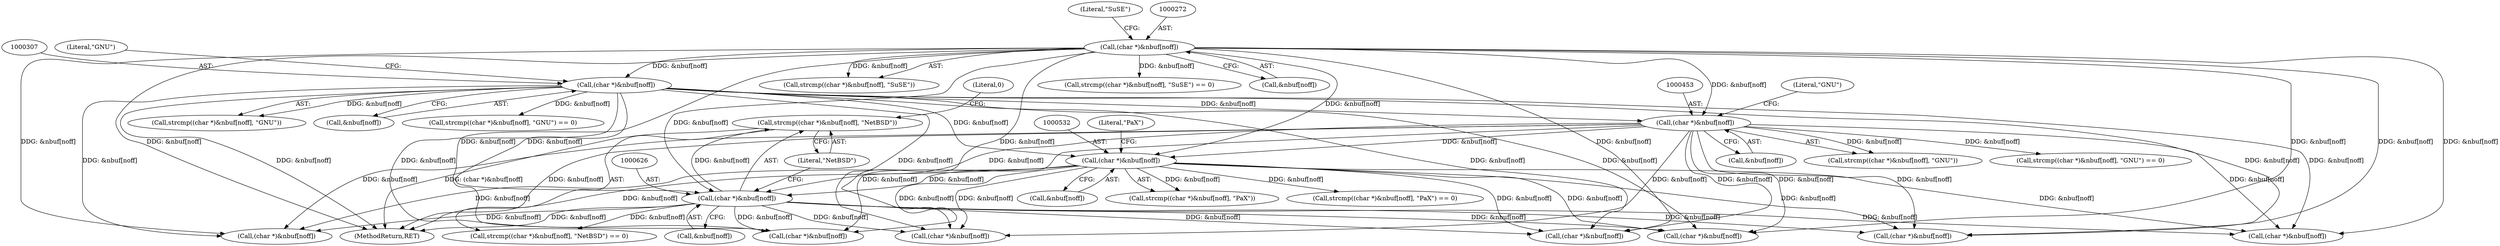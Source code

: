 digraph "0_file_ce90e05774dd77d86cfc8dfa6da57b32816841c4_2@API" {
"1000624" [label="(Call,strcmp((char *)&nbuf[noff], \"NetBSD\"))"];
"1000625" [label="(Call,(char *)&nbuf[noff])"];
"1000531" [label="(Call,(char *)&nbuf[noff])"];
"1000271" [label="(Call,(char *)&nbuf[noff])"];
"1000306" [label="(Call,(char *)&nbuf[noff])"];
"1000452" [label="(Call,(char *)&nbuf[noff])"];
"1000271" [label="(Call,(char *)&nbuf[noff])"];
"1000631" [label="(Literal,\"NetBSD\")"];
"1000452" [label="(Call,(char *)&nbuf[noff])"];
"1000454" [label="(Call,&nbuf[noff])"];
"1000533" [label="(Call,&nbuf[noff])"];
"1000451" [label="(Call,strcmp((char *)&nbuf[noff], \"GNU\"))"];
"1000277" [label="(Literal,\"SuSE\")"];
"1000718" [label="(Call,(char *)&nbuf[noff])"];
"1000530" [label="(Call,strcmp((char *)&nbuf[noff], \"PaX\"))"];
"1000888" [label="(Call,(char *)&nbuf[noff])"];
"1000537" [label="(Literal,\"PaX\")"];
"1000450" [label="(Call,strcmp((char *)&nbuf[noff], \"GNU\") == 0)"];
"1000304" [label="(Call,strcmp((char *)&nbuf[noff], \"GNU\") == 0)"];
"1000270" [label="(Call,strcmp((char *)&nbuf[noff], \"SuSE\"))"];
"1000312" [label="(Literal,\"GNU\")"];
"1000624" [label="(Call,strcmp((char *)&nbuf[noff], \"NetBSD\"))"];
"1000627" [label="(Call,&nbuf[noff])"];
"1000873" [label="(Call,(char *)&nbuf[noff])"];
"1000907" [label="(Call,(char *)&nbuf[noff])"];
"1000623" [label="(Call,strcmp((char *)&nbuf[noff], \"NetBSD\") == 0)"];
"1000625" [label="(Call,(char *)&nbuf[noff])"];
"1000531" [label="(Call,(char *)&nbuf[noff])"];
"1000796" [label="(Call,(char *)&nbuf[noff])"];
"1000926" [label="(Call,(char *)&nbuf[noff])"];
"1000632" [label="(Literal,0)"];
"1000757" [label="(Call,(char *)&nbuf[noff])"];
"1000269" [label="(Call,strcmp((char *)&nbuf[noff], \"SuSE\") == 0)"];
"1000306" [label="(Call,(char *)&nbuf[noff])"];
"1000529" [label="(Call,strcmp((char *)&nbuf[noff], \"PaX\") == 0)"];
"1000305" [label="(Call,strcmp((char *)&nbuf[noff], \"GNU\"))"];
"1000308" [label="(Call,&nbuf[noff])"];
"1000273" [label="(Call,&nbuf[noff])"];
"1001244" [label="(MethodReturn,RET)"];
"1000458" [label="(Literal,\"GNU\")"];
"1000624" -> "1000623"  [label="AST: "];
"1000624" -> "1000631"  [label="CFG: "];
"1000625" -> "1000624"  [label="AST: "];
"1000631" -> "1000624"  [label="AST: "];
"1000632" -> "1000624"  [label="CFG: "];
"1000624" -> "1001244"  [label="DDG: (char *)&nbuf[noff]"];
"1000625" -> "1000624"  [label="DDG: &nbuf[noff]"];
"1000625" -> "1000627"  [label="CFG: "];
"1000626" -> "1000625"  [label="AST: "];
"1000627" -> "1000625"  [label="AST: "];
"1000631" -> "1000625"  [label="CFG: "];
"1000625" -> "1001244"  [label="DDG: &nbuf[noff]"];
"1000625" -> "1000623"  [label="DDG: &nbuf[noff]"];
"1000531" -> "1000625"  [label="DDG: &nbuf[noff]"];
"1000271" -> "1000625"  [label="DDG: &nbuf[noff]"];
"1000306" -> "1000625"  [label="DDG: &nbuf[noff]"];
"1000452" -> "1000625"  [label="DDG: &nbuf[noff]"];
"1000625" -> "1000718"  [label="DDG: &nbuf[noff]"];
"1000625" -> "1000757"  [label="DDG: &nbuf[noff]"];
"1000625" -> "1000796"  [label="DDG: &nbuf[noff]"];
"1000625" -> "1000873"  [label="DDG: &nbuf[noff]"];
"1000625" -> "1000888"  [label="DDG: &nbuf[noff]"];
"1000625" -> "1000907"  [label="DDG: &nbuf[noff]"];
"1000625" -> "1000926"  [label="DDG: &nbuf[noff]"];
"1000531" -> "1000530"  [label="AST: "];
"1000531" -> "1000533"  [label="CFG: "];
"1000532" -> "1000531"  [label="AST: "];
"1000533" -> "1000531"  [label="AST: "];
"1000537" -> "1000531"  [label="CFG: "];
"1000531" -> "1001244"  [label="DDG: &nbuf[noff]"];
"1000531" -> "1000529"  [label="DDG: &nbuf[noff]"];
"1000531" -> "1000530"  [label="DDG: &nbuf[noff]"];
"1000271" -> "1000531"  [label="DDG: &nbuf[noff]"];
"1000306" -> "1000531"  [label="DDG: &nbuf[noff]"];
"1000452" -> "1000531"  [label="DDG: &nbuf[noff]"];
"1000531" -> "1000718"  [label="DDG: &nbuf[noff]"];
"1000531" -> "1000757"  [label="DDG: &nbuf[noff]"];
"1000531" -> "1000796"  [label="DDG: &nbuf[noff]"];
"1000531" -> "1000873"  [label="DDG: &nbuf[noff]"];
"1000531" -> "1000888"  [label="DDG: &nbuf[noff]"];
"1000531" -> "1000907"  [label="DDG: &nbuf[noff]"];
"1000531" -> "1000926"  [label="DDG: &nbuf[noff]"];
"1000271" -> "1000270"  [label="AST: "];
"1000271" -> "1000273"  [label="CFG: "];
"1000272" -> "1000271"  [label="AST: "];
"1000273" -> "1000271"  [label="AST: "];
"1000277" -> "1000271"  [label="CFG: "];
"1000271" -> "1001244"  [label="DDG: &nbuf[noff]"];
"1000271" -> "1000269"  [label="DDG: &nbuf[noff]"];
"1000271" -> "1000270"  [label="DDG: &nbuf[noff]"];
"1000271" -> "1000306"  [label="DDG: &nbuf[noff]"];
"1000271" -> "1000452"  [label="DDG: &nbuf[noff]"];
"1000271" -> "1000718"  [label="DDG: &nbuf[noff]"];
"1000271" -> "1000757"  [label="DDG: &nbuf[noff]"];
"1000271" -> "1000796"  [label="DDG: &nbuf[noff]"];
"1000271" -> "1000873"  [label="DDG: &nbuf[noff]"];
"1000271" -> "1000888"  [label="DDG: &nbuf[noff]"];
"1000271" -> "1000907"  [label="DDG: &nbuf[noff]"];
"1000271" -> "1000926"  [label="DDG: &nbuf[noff]"];
"1000306" -> "1000305"  [label="AST: "];
"1000306" -> "1000308"  [label="CFG: "];
"1000307" -> "1000306"  [label="AST: "];
"1000308" -> "1000306"  [label="AST: "];
"1000312" -> "1000306"  [label="CFG: "];
"1000306" -> "1001244"  [label="DDG: &nbuf[noff]"];
"1000306" -> "1000304"  [label="DDG: &nbuf[noff]"];
"1000306" -> "1000305"  [label="DDG: &nbuf[noff]"];
"1000306" -> "1000452"  [label="DDG: &nbuf[noff]"];
"1000306" -> "1000718"  [label="DDG: &nbuf[noff]"];
"1000306" -> "1000757"  [label="DDG: &nbuf[noff]"];
"1000306" -> "1000796"  [label="DDG: &nbuf[noff]"];
"1000306" -> "1000873"  [label="DDG: &nbuf[noff]"];
"1000306" -> "1000888"  [label="DDG: &nbuf[noff]"];
"1000306" -> "1000907"  [label="DDG: &nbuf[noff]"];
"1000306" -> "1000926"  [label="DDG: &nbuf[noff]"];
"1000452" -> "1000451"  [label="AST: "];
"1000452" -> "1000454"  [label="CFG: "];
"1000453" -> "1000452"  [label="AST: "];
"1000454" -> "1000452"  [label="AST: "];
"1000458" -> "1000452"  [label="CFG: "];
"1000452" -> "1001244"  [label="DDG: &nbuf[noff]"];
"1000452" -> "1000450"  [label="DDG: &nbuf[noff]"];
"1000452" -> "1000451"  [label="DDG: &nbuf[noff]"];
"1000452" -> "1000718"  [label="DDG: &nbuf[noff]"];
"1000452" -> "1000757"  [label="DDG: &nbuf[noff]"];
"1000452" -> "1000796"  [label="DDG: &nbuf[noff]"];
"1000452" -> "1000873"  [label="DDG: &nbuf[noff]"];
"1000452" -> "1000888"  [label="DDG: &nbuf[noff]"];
"1000452" -> "1000907"  [label="DDG: &nbuf[noff]"];
"1000452" -> "1000926"  [label="DDG: &nbuf[noff]"];
}
